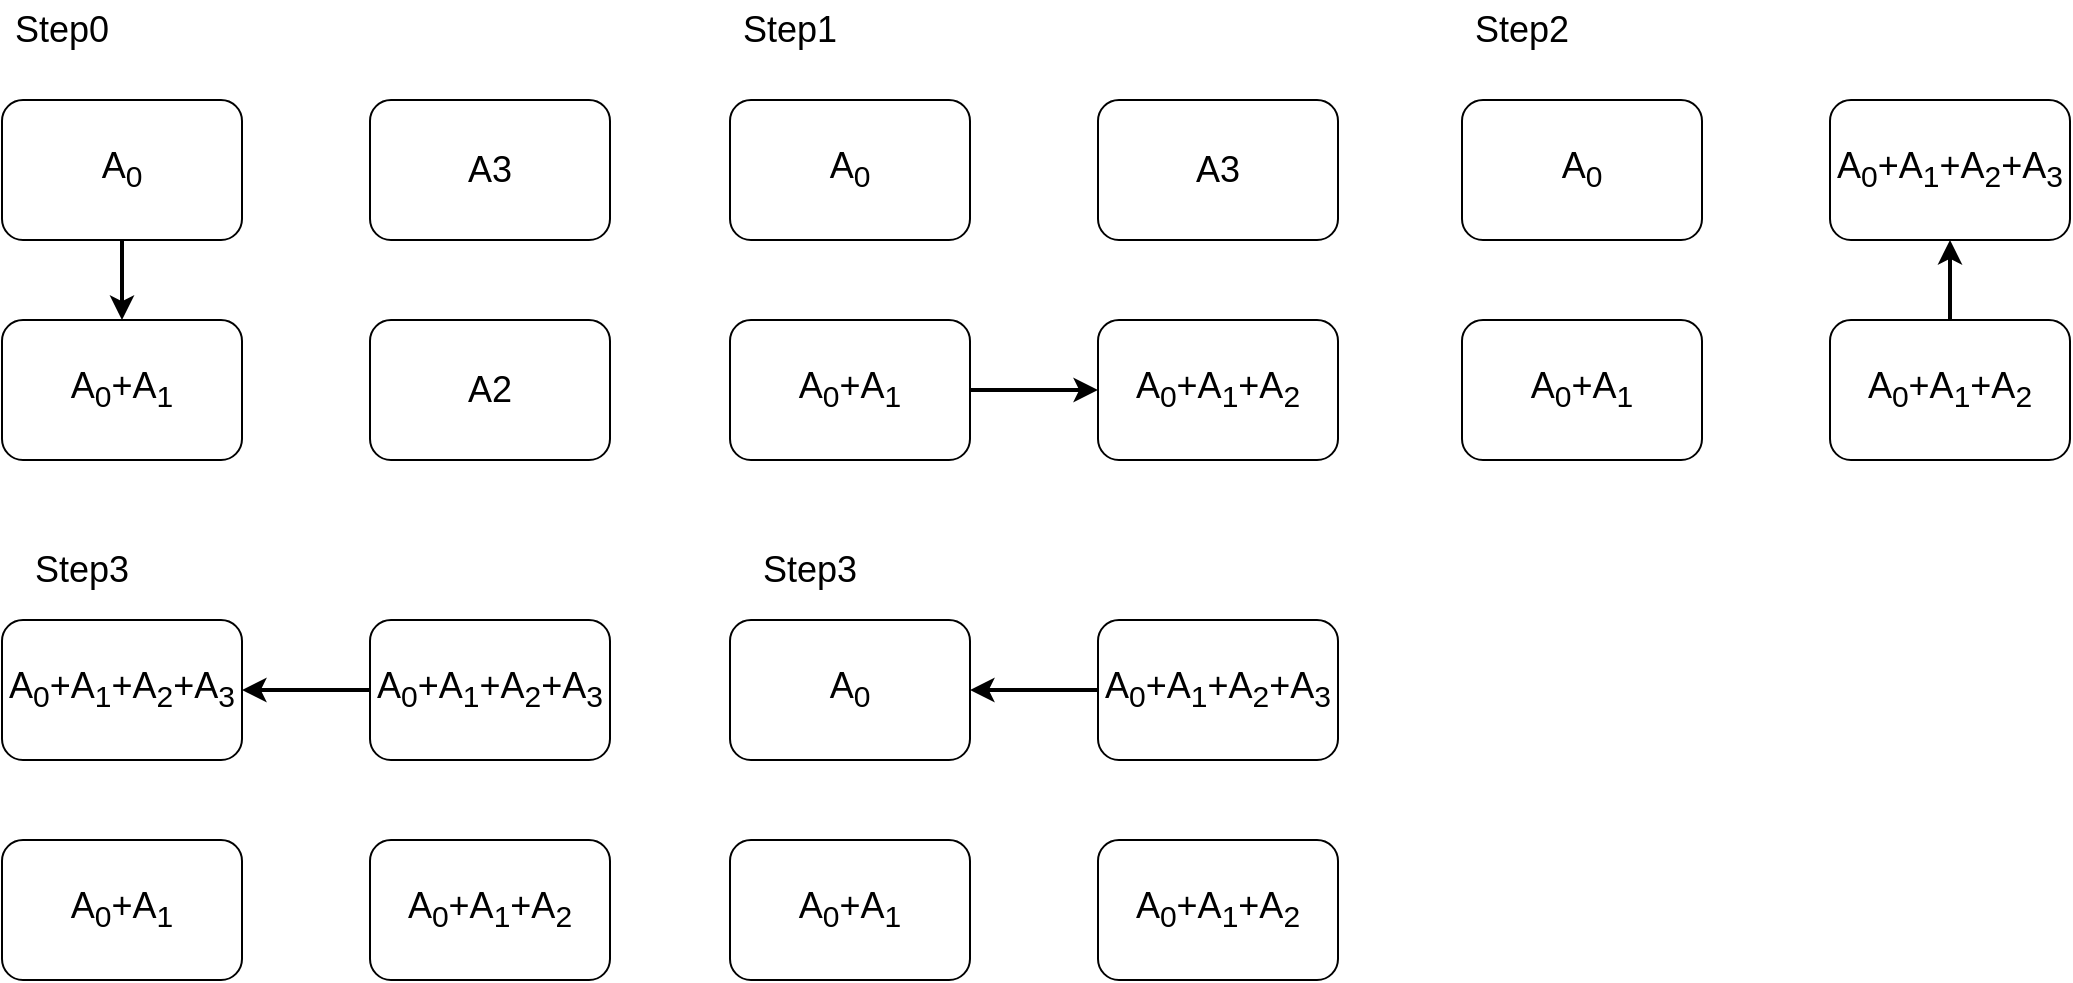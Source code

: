<mxfile version="20.0.1" type="github">
  <diagram id="QZoD75EK2pMNKqEWIpBd" name="Page-1">
    <mxGraphModel dx="1966" dy="885" grid="1" gridSize="10" guides="1" tooltips="1" connect="1" arrows="1" fold="1" page="1" pageScale="1" pageWidth="827" pageHeight="1169" math="0" shadow="0">
      <root>
        <mxCell id="0" />
        <mxCell id="1" parent="0" />
        <mxCell id="ngBhUCR4Onw7o18NPcVE-104" style="edgeStyle=none;rounded=0;orthogonalLoop=1;jettySize=auto;html=1;exitX=0.5;exitY=1;exitDx=0;exitDy=0;entryX=0.5;entryY=0;entryDx=0;entryDy=0;fontSize=18;fontColor=#000000;strokeColor=#000000;strokeWidth=2;" edge="1" parent="1" source="ngBhUCR4Onw7o18NPcVE-100" target="ngBhUCR4Onw7o18NPcVE-101">
          <mxGeometry relative="1" as="geometry" />
        </mxCell>
        <mxCell id="ngBhUCR4Onw7o18NPcVE-100" value="A&lt;sub&gt;0&lt;/sub&gt;" style="rounded=1;whiteSpace=wrap;html=1;shadow=0;fontSize=18;" vertex="1" parent="1">
          <mxGeometry x="50" y="460" width="120" height="70" as="geometry" />
        </mxCell>
        <mxCell id="ngBhUCR4Onw7o18NPcVE-101" value="A&lt;sub&gt;0&lt;/sub&gt;+A&lt;sub&gt;1&lt;/sub&gt;" style="rounded=1;whiteSpace=wrap;html=1;shadow=0;fontSize=18;" vertex="1" parent="1">
          <mxGeometry x="50" y="570" width="120" height="70" as="geometry" />
        </mxCell>
        <mxCell id="ngBhUCR4Onw7o18NPcVE-102" value="A2" style="rounded=1;whiteSpace=wrap;html=1;shadow=0;fontSize=18;" vertex="1" parent="1">
          <mxGeometry x="234" y="570" width="120" height="70" as="geometry" />
        </mxCell>
        <mxCell id="ngBhUCR4Onw7o18NPcVE-103" value="A3" style="rounded=1;whiteSpace=wrap;html=1;shadow=0;fontSize=18;" vertex="1" parent="1">
          <mxGeometry x="234" y="460" width="120" height="70" as="geometry" />
        </mxCell>
        <mxCell id="ngBhUCR4Onw7o18NPcVE-107" value="A&lt;sub&gt;0&lt;/sub&gt;" style="rounded=1;whiteSpace=wrap;html=1;shadow=0;fontSize=18;" vertex="1" parent="1">
          <mxGeometry x="414" y="460" width="120" height="70" as="geometry" />
        </mxCell>
        <mxCell id="ngBhUCR4Onw7o18NPcVE-111" style="edgeStyle=none;rounded=0;orthogonalLoop=1;jettySize=auto;html=1;exitX=1;exitY=0.5;exitDx=0;exitDy=0;entryX=0;entryY=0.5;entryDx=0;entryDy=0;fontSize=18;fontColor=#000000;strokeColor=#000000;strokeWidth=2;" edge="1" parent="1" source="ngBhUCR4Onw7o18NPcVE-108" target="ngBhUCR4Onw7o18NPcVE-109">
          <mxGeometry relative="1" as="geometry" />
        </mxCell>
        <mxCell id="ngBhUCR4Onw7o18NPcVE-108" value="A&lt;sub&gt;0&lt;/sub&gt;+A&lt;sub&gt;1&lt;/sub&gt;" style="rounded=1;whiteSpace=wrap;html=1;shadow=0;fontSize=18;" vertex="1" parent="1">
          <mxGeometry x="414" y="570" width="120" height="70" as="geometry" />
        </mxCell>
        <mxCell id="ngBhUCR4Onw7o18NPcVE-109" value="A&lt;sub&gt;0&lt;/sub&gt;+A&lt;sub&gt;1&lt;/sub&gt;+A&lt;sub&gt;2&lt;/sub&gt;" style="rounded=1;whiteSpace=wrap;html=1;shadow=0;fontSize=18;" vertex="1" parent="1">
          <mxGeometry x="598" y="570" width="120" height="70" as="geometry" />
        </mxCell>
        <mxCell id="ngBhUCR4Onw7o18NPcVE-110" value="A3" style="rounded=1;whiteSpace=wrap;html=1;shadow=0;fontSize=18;" vertex="1" parent="1">
          <mxGeometry x="598" y="460" width="120" height="70" as="geometry" />
        </mxCell>
        <mxCell id="ngBhUCR4Onw7o18NPcVE-112" value="A&lt;sub&gt;0&lt;/sub&gt;" style="rounded=1;whiteSpace=wrap;html=1;shadow=0;fontSize=18;" vertex="1" parent="1">
          <mxGeometry x="780" y="460" width="120" height="70" as="geometry" />
        </mxCell>
        <mxCell id="ngBhUCR4Onw7o18NPcVE-114" value="A&lt;sub&gt;0&lt;/sub&gt;+A&lt;sub&gt;1&lt;/sub&gt;" style="rounded=1;whiteSpace=wrap;html=1;shadow=0;fontSize=18;" vertex="1" parent="1">
          <mxGeometry x="780" y="570" width="120" height="70" as="geometry" />
        </mxCell>
        <mxCell id="ngBhUCR4Onw7o18NPcVE-117" style="edgeStyle=none;rounded=0;orthogonalLoop=1;jettySize=auto;html=1;exitX=0.5;exitY=0;exitDx=0;exitDy=0;entryX=0.5;entryY=1;entryDx=0;entryDy=0;fontSize=18;fontColor=#000000;strokeColor=#000000;strokeWidth=2;" edge="1" parent="1" source="ngBhUCR4Onw7o18NPcVE-115" target="ngBhUCR4Onw7o18NPcVE-116">
          <mxGeometry relative="1" as="geometry" />
        </mxCell>
        <mxCell id="ngBhUCR4Onw7o18NPcVE-115" value="A&lt;sub&gt;0&lt;/sub&gt;+A&lt;sub&gt;1&lt;/sub&gt;+A&lt;sub&gt;2&lt;/sub&gt;" style="rounded=1;whiteSpace=wrap;html=1;shadow=0;fontSize=18;" vertex="1" parent="1">
          <mxGeometry x="964" y="570" width="120" height="70" as="geometry" />
        </mxCell>
        <mxCell id="ngBhUCR4Onw7o18NPcVE-116" value="A&lt;sub&gt;0&lt;/sub&gt;+A&lt;sub&gt;1&lt;/sub&gt;+A&lt;sub&gt;2&lt;/sub&gt;+A&lt;sub&gt;3&lt;/sub&gt;" style="rounded=1;whiteSpace=wrap;html=1;shadow=0;fontSize=18;" vertex="1" parent="1">
          <mxGeometry x="964" y="460" width="120" height="70" as="geometry" />
        </mxCell>
        <mxCell id="ngBhUCR4Onw7o18NPcVE-118" value="Step0" style="text;html=1;strokeColor=none;fillColor=none;align=center;verticalAlign=middle;whiteSpace=wrap;rounded=0;shadow=0;fontSize=18;fontColor=#000000;" vertex="1" parent="1">
          <mxGeometry x="50" y="410" width="60" height="30" as="geometry" />
        </mxCell>
        <mxCell id="ngBhUCR4Onw7o18NPcVE-119" value="Step1" style="text;html=1;strokeColor=none;fillColor=none;align=center;verticalAlign=middle;whiteSpace=wrap;rounded=0;shadow=0;fontSize=18;fontColor=#000000;" vertex="1" parent="1">
          <mxGeometry x="414" y="410" width="60" height="30" as="geometry" />
        </mxCell>
        <mxCell id="ngBhUCR4Onw7o18NPcVE-120" value="Step2" style="text;html=1;strokeColor=none;fillColor=none;align=center;verticalAlign=middle;whiteSpace=wrap;rounded=0;shadow=0;fontSize=18;fontColor=#000000;" vertex="1" parent="1">
          <mxGeometry x="780" y="410" width="60" height="30" as="geometry" />
        </mxCell>
        <mxCell id="ngBhUCR4Onw7o18NPcVE-121" value="&lt;span style=&quot;&quot;&gt;A&lt;/span&gt;&lt;sub style=&quot;&quot;&gt;0&lt;/sub&gt;&lt;span style=&quot;&quot;&gt;+A&lt;/span&gt;&lt;sub style=&quot;&quot;&gt;1&lt;/sub&gt;&lt;span style=&quot;&quot;&gt;+A&lt;/span&gt;&lt;sub style=&quot;&quot;&gt;2&lt;/sub&gt;&lt;span style=&quot;&quot;&gt;+A&lt;/span&gt;&lt;sub style=&quot;&quot;&gt;3&lt;/sub&gt;" style="rounded=1;whiteSpace=wrap;html=1;shadow=0;fontSize=18;" vertex="1" parent="1">
          <mxGeometry x="50" y="720" width="120" height="70" as="geometry" />
        </mxCell>
        <mxCell id="ngBhUCR4Onw7o18NPcVE-122" value="A&lt;sub&gt;0&lt;/sub&gt;+A&lt;sub&gt;1&lt;/sub&gt;" style="rounded=1;whiteSpace=wrap;html=1;shadow=0;fontSize=18;" vertex="1" parent="1">
          <mxGeometry x="50" y="830" width="120" height="70" as="geometry" />
        </mxCell>
        <mxCell id="ngBhUCR4Onw7o18NPcVE-124" value="A&lt;sub&gt;0&lt;/sub&gt;+A&lt;sub&gt;1&lt;/sub&gt;+A&lt;sub&gt;2&lt;/sub&gt;" style="rounded=1;whiteSpace=wrap;html=1;shadow=0;fontSize=18;" vertex="1" parent="1">
          <mxGeometry x="234" y="830" width="120" height="70" as="geometry" />
        </mxCell>
        <mxCell id="ngBhUCR4Onw7o18NPcVE-128" style="edgeStyle=none;rounded=0;orthogonalLoop=1;jettySize=auto;html=1;exitX=0;exitY=0.5;exitDx=0;exitDy=0;entryX=1;entryY=0.5;entryDx=0;entryDy=0;fontSize=18;fontColor=#000000;strokeColor=#000000;strokeWidth=2;" edge="1" parent="1" source="ngBhUCR4Onw7o18NPcVE-125" target="ngBhUCR4Onw7o18NPcVE-121">
          <mxGeometry relative="1" as="geometry" />
        </mxCell>
        <mxCell id="ngBhUCR4Onw7o18NPcVE-125" value="A&lt;sub&gt;0&lt;/sub&gt;+A&lt;sub&gt;1&lt;/sub&gt;+A&lt;sub&gt;2&lt;/sub&gt;+A&lt;sub&gt;3&lt;/sub&gt;" style="rounded=1;whiteSpace=wrap;html=1;shadow=0;fontSize=18;" vertex="1" parent="1">
          <mxGeometry x="234" y="720" width="120" height="70" as="geometry" />
        </mxCell>
        <mxCell id="ngBhUCR4Onw7o18NPcVE-126" value="Step3" style="text;html=1;strokeColor=none;fillColor=none;align=center;verticalAlign=middle;whiteSpace=wrap;rounded=0;shadow=0;fontSize=18;fontColor=#000000;" vertex="1" parent="1">
          <mxGeometry x="60" y="680" width="60" height="30" as="geometry" />
        </mxCell>
        <mxCell id="ngBhUCR4Onw7o18NPcVE-129" value="A&lt;sub&gt;0&lt;/sub&gt;" style="rounded=1;whiteSpace=wrap;html=1;shadow=0;fontSize=18;" vertex="1" parent="1">
          <mxGeometry x="414" y="720" width="120" height="70" as="geometry" />
        </mxCell>
        <mxCell id="ngBhUCR4Onw7o18NPcVE-130" value="A&lt;sub&gt;0&lt;/sub&gt;+A&lt;sub&gt;1&lt;/sub&gt;" style="rounded=1;whiteSpace=wrap;html=1;shadow=0;fontSize=18;" vertex="1" parent="1">
          <mxGeometry x="414" y="830" width="120" height="70" as="geometry" />
        </mxCell>
        <mxCell id="ngBhUCR4Onw7o18NPcVE-131" value="A&lt;sub&gt;0&lt;/sub&gt;+A&lt;sub&gt;1&lt;/sub&gt;+A&lt;sub&gt;2&lt;/sub&gt;" style="rounded=1;whiteSpace=wrap;html=1;shadow=0;fontSize=18;" vertex="1" parent="1">
          <mxGeometry x="598" y="830" width="120" height="70" as="geometry" />
        </mxCell>
        <mxCell id="ngBhUCR4Onw7o18NPcVE-132" style="edgeStyle=none;rounded=0;orthogonalLoop=1;jettySize=auto;html=1;exitX=0;exitY=0.5;exitDx=0;exitDy=0;entryX=1;entryY=0.5;entryDx=0;entryDy=0;fontSize=18;fontColor=#000000;strokeColor=#000000;strokeWidth=2;" edge="1" parent="1" source="ngBhUCR4Onw7o18NPcVE-133" target="ngBhUCR4Onw7o18NPcVE-129">
          <mxGeometry relative="1" as="geometry" />
        </mxCell>
        <mxCell id="ngBhUCR4Onw7o18NPcVE-133" value="A&lt;sub&gt;0&lt;/sub&gt;+A&lt;sub&gt;1&lt;/sub&gt;+A&lt;sub&gt;2&lt;/sub&gt;+A&lt;sub&gt;3&lt;/sub&gt;" style="rounded=1;whiteSpace=wrap;html=1;shadow=0;fontSize=18;" vertex="1" parent="1">
          <mxGeometry x="598" y="720" width="120" height="70" as="geometry" />
        </mxCell>
        <mxCell id="ngBhUCR4Onw7o18NPcVE-134" value="Step3" style="text;html=1;strokeColor=none;fillColor=none;align=center;verticalAlign=middle;whiteSpace=wrap;rounded=0;shadow=0;fontSize=18;fontColor=#000000;" vertex="1" parent="1">
          <mxGeometry x="424" y="680" width="60" height="30" as="geometry" />
        </mxCell>
      </root>
    </mxGraphModel>
  </diagram>
</mxfile>
